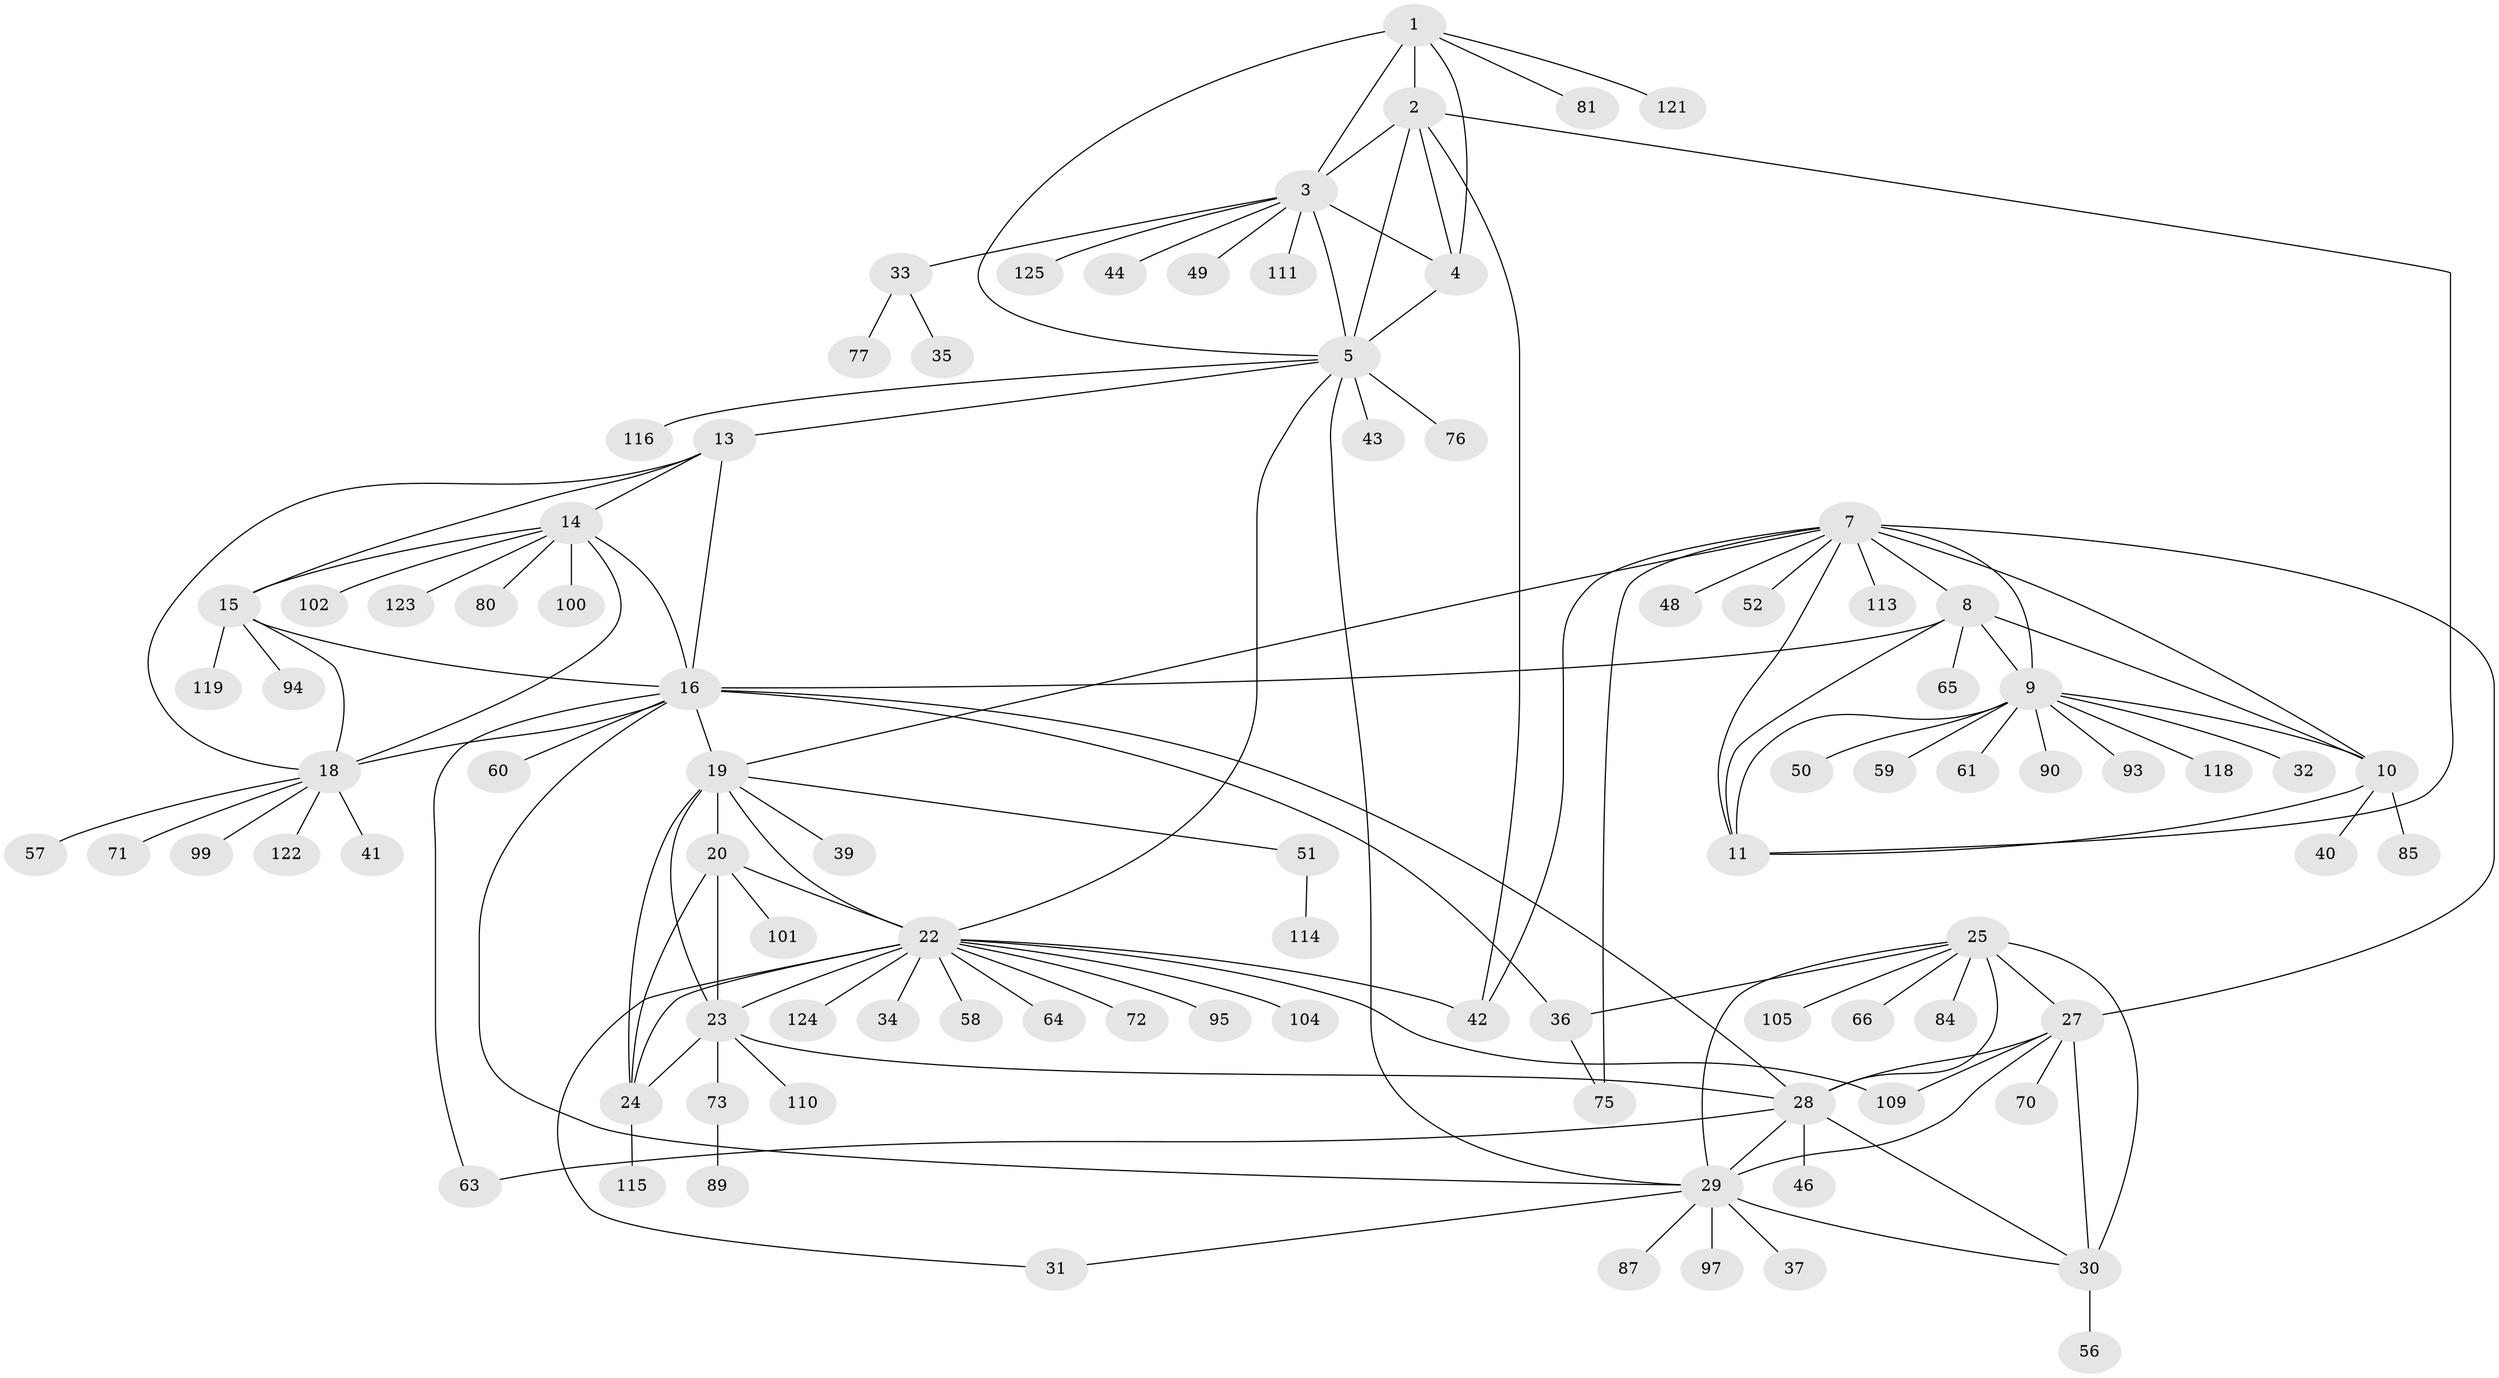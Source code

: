 // original degree distribution, {8: 0.056, 10: 0.024, 5: 0.008, 7: 0.064, 9: 0.024, 13: 0.008, 6: 0.024, 11: 0.024, 17: 0.008, 3: 0.04, 1: 0.608, 4: 0.008, 2: 0.104}
// Generated by graph-tools (version 1.1) at 2025/11/02/27/25 16:11:30]
// undirected, 92 vertices, 135 edges
graph export_dot {
graph [start="1"]
  node [color=gray90,style=filled];
  1 [super="+45"];
  2 [super="+86"];
  3 [super="+91"];
  4;
  5 [super="+6"];
  7 [super="+62"];
  8 [super="+38"];
  9 [super="+12"];
  10 [super="+47"];
  11 [super="+92"];
  13 [super="+106"];
  14 [super="+69"];
  15 [super="+55"];
  16 [super="+17"];
  18 [super="+120"];
  19 [super="+21"];
  20 [super="+68"];
  22 [super="+88"];
  23 [super="+98"];
  24;
  25 [super="+26"];
  27 [super="+78"];
  28 [super="+53"];
  29 [super="+108"];
  30;
  31 [super="+74"];
  32;
  33;
  34;
  35;
  36 [super="+54"];
  37;
  39 [super="+96"];
  40;
  41;
  42 [super="+82"];
  43;
  44;
  46 [super="+112"];
  48;
  49;
  50 [super="+67"];
  51 [super="+103"];
  52;
  56;
  57;
  58;
  59;
  60;
  61 [super="+83"];
  63;
  64;
  65;
  66;
  70;
  71;
  72 [super="+107"];
  73;
  75 [super="+117"];
  76 [super="+79"];
  77;
  80;
  81;
  84;
  85;
  87;
  89;
  90;
  93;
  94;
  95;
  97;
  99;
  100;
  101;
  102;
  104;
  105;
  109;
  110;
  111;
  113;
  114;
  115;
  116;
  118;
  119;
  121;
  122;
  123;
  124;
  125;
  1 -- 2;
  1 -- 3;
  1 -- 4;
  1 -- 5 [weight=2];
  1 -- 81;
  1 -- 121;
  2 -- 3;
  2 -- 4;
  2 -- 5 [weight=2];
  2 -- 11;
  2 -- 42;
  3 -- 4;
  3 -- 5 [weight=2];
  3 -- 33;
  3 -- 44;
  3 -- 49;
  3 -- 125;
  3 -- 111;
  4 -- 5 [weight=2];
  5 -- 29;
  5 -- 43;
  5 -- 76;
  5 -- 13;
  5 -- 116;
  5 -- 22;
  7 -- 8;
  7 -- 9 [weight=2];
  7 -- 10;
  7 -- 11;
  7 -- 19;
  7 -- 27;
  7 -- 42;
  7 -- 48;
  7 -- 52;
  7 -- 75;
  7 -- 113;
  8 -- 9 [weight=2];
  8 -- 10;
  8 -- 11;
  8 -- 65;
  8 -- 16;
  9 -- 10 [weight=2];
  9 -- 11 [weight=2];
  9 -- 59;
  9 -- 61;
  9 -- 90;
  9 -- 32;
  9 -- 50;
  9 -- 118;
  9 -- 93;
  10 -- 11;
  10 -- 40;
  10 -- 85;
  13 -- 14;
  13 -- 15;
  13 -- 16 [weight=2];
  13 -- 18;
  14 -- 15;
  14 -- 16 [weight=2];
  14 -- 18;
  14 -- 80;
  14 -- 100;
  14 -- 102;
  14 -- 123;
  15 -- 16 [weight=2];
  15 -- 18;
  15 -- 94;
  15 -- 119;
  16 -- 18 [weight=2];
  16 -- 60;
  16 -- 36;
  16 -- 19;
  16 -- 28;
  16 -- 29;
  16 -- 63;
  18 -- 41;
  18 -- 57;
  18 -- 71;
  18 -- 99;
  18 -- 122;
  19 -- 20 [weight=2];
  19 -- 22 [weight=2];
  19 -- 23 [weight=2];
  19 -- 24 [weight=2];
  19 -- 39;
  19 -- 51;
  20 -- 22;
  20 -- 23;
  20 -- 24;
  20 -- 101;
  22 -- 23;
  22 -- 24;
  22 -- 31;
  22 -- 34;
  22 -- 42;
  22 -- 58;
  22 -- 64;
  22 -- 72;
  22 -- 95;
  22 -- 104;
  22 -- 109;
  22 -- 124;
  23 -- 24;
  23 -- 28;
  23 -- 73;
  23 -- 110;
  24 -- 115;
  25 -- 27 [weight=2];
  25 -- 28 [weight=2];
  25 -- 29 [weight=2];
  25 -- 30 [weight=2];
  25 -- 66;
  25 -- 84;
  25 -- 105;
  25 -- 36;
  27 -- 28;
  27 -- 29;
  27 -- 30;
  27 -- 70;
  27 -- 109;
  28 -- 29;
  28 -- 30;
  28 -- 46;
  28 -- 63;
  29 -- 30;
  29 -- 31;
  29 -- 37;
  29 -- 87;
  29 -- 97;
  30 -- 56;
  33 -- 35;
  33 -- 77;
  36 -- 75;
  51 -- 114;
  73 -- 89;
}
